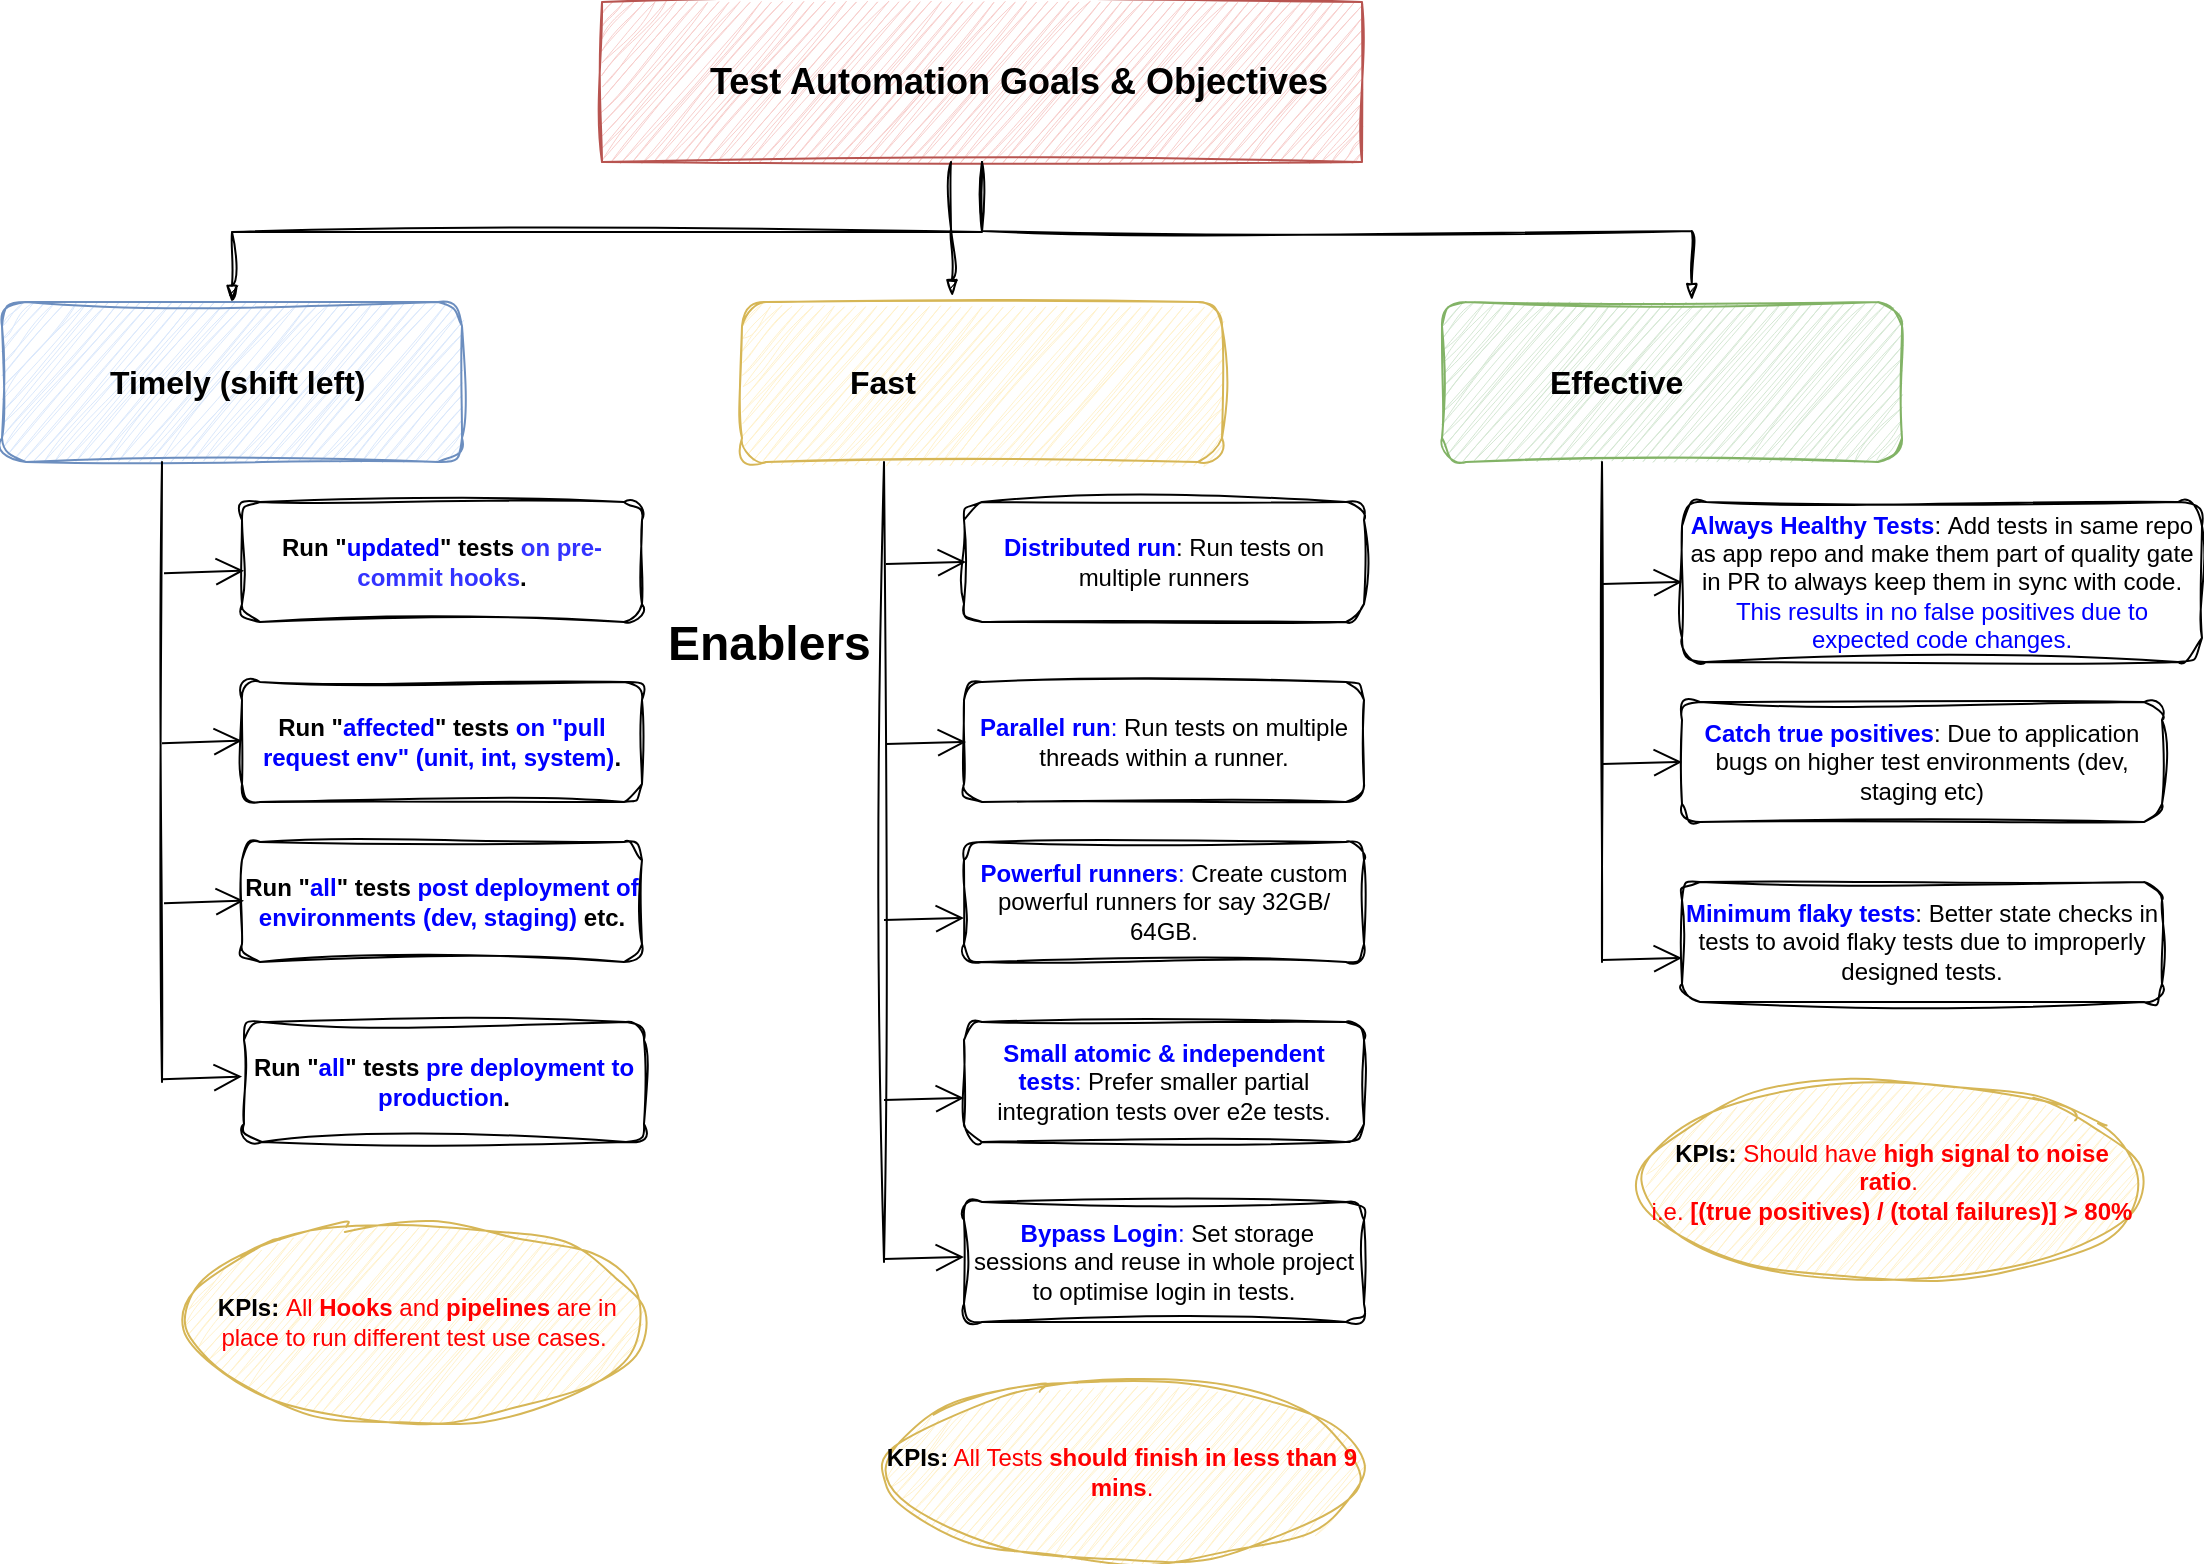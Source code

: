 <mxfile version="26.0.10">
  <diagram id="prtHgNgQTEPvFCAcTncT" name="Page-1">
    <mxGraphModel dx="655" dy="766" grid="1" gridSize="10" guides="1" tooltips="1" connect="1" arrows="1" fold="1" page="1" pageScale="1" pageWidth="827" pageHeight="1169" math="0" shadow="0">
      <root>
        <mxCell id="0" />
        <mxCell id="1" parent="0" />
        <UserObject label="&lt;font style=&quot;font-size: 18px;&quot;&gt;Test Automation Goals &amp;amp; Objectives&lt;/font&gt;" name="Tessa Miller" position="CFO" location="Office 1" email="me@example.com" placeholders="1" link="https://www.draw.io" id="dcq4-NIjGIj9vY-xPq-j-47">
          <mxCell style="label;image=https://cdn4.iconfinder.com/data/icons/online-marketing-hand-drawn-vol-2/52/goals__seo__target__mission__office__shooting__business-1024.png;whiteSpace=wrap;html=1;rounded=0;glass=0;treeMoving=1;treeFolding=1;sketch=1;curveFitting=1;jiggle=2;fillColor=#f8cecc;strokeColor=#b85450;" vertex="1" parent="1">
            <mxGeometry x="1230" y="40" width="380" height="80" as="geometry" />
          </mxCell>
        </UserObject>
        <mxCell id="dcq4-NIjGIj9vY-xPq-j-48" value="" style="endArrow=blockThin;endFill=1;fontSize=11;edgeStyle=elbowEdgeStyle;elbow=vertical;rounded=0;sketch=1;curveFitting=1;jiggle=2;" edge="1" parent="1" source="dcq4-NIjGIj9vY-xPq-j-47" target="dcq4-NIjGIj9vY-xPq-j-49">
          <mxGeometry relative="1" as="geometry" />
        </mxCell>
        <UserObject label="&lt;span style=&quot;font-size: 16px;&quot;&gt;Timely (shift left)&lt;/span&gt;" name="Edward Morrison" position="Brand Manager" location="Office 2" email="me@example.com" placeholders="1" link="https://www.draw.io" id="dcq4-NIjGIj9vY-xPq-j-49">
          <mxCell style="label;image=https://cdn3.iconfinder.com/data/icons/watchify-v1-0-80px/80/arrow-left-80px-1024.png;whiteSpace=wrap;html=1;rounded=1;glass=0;treeFolding=1;treeMoving=1;sketch=1;curveFitting=1;jiggle=2;fillColor=#dae8fc;strokeColor=#6c8ebf;shadow=0;align=left;movable=1;resizable=1;rotatable=1;deletable=1;editable=1;locked=0;connectable=1;" vertex="1" parent="1">
            <mxGeometry x="930" y="190" width="230" height="80" as="geometry" />
          </mxCell>
        </UserObject>
        <mxCell id="dcq4-NIjGIj9vY-xPq-j-50" value="" style="endArrow=blockThin;endFill=1;fontSize=11;edgeStyle=elbowEdgeStyle;elbow=vertical;rounded=0;sketch=1;curveFitting=1;jiggle=2;entryX=0.438;entryY=-0.037;entryDx=0;entryDy=0;entryPerimeter=0;" edge="1" parent="1" target="dcq4-NIjGIj9vY-xPq-j-51">
          <mxGeometry relative="1" as="geometry">
            <mxPoint x="1404.5" y="120" as="sourcePoint" />
            <mxPoint x="1404.5" y="180" as="targetPoint" />
          </mxGeometry>
        </mxCell>
        <UserObject label="&lt;font style=&quot;font-size: 16px;&quot;&gt;Fast&lt;/font&gt;" name="Evan Valet" position="HR Director" location="Office 4" email="me@example.com" placeholders="1" link="https://www.draw.io" id="dcq4-NIjGIj9vY-xPq-j-51">
          <mxCell style="label;image=https://cdn4.iconfinder.com/data/icons/doodle-5/155/rocket-1024.png;html=1;rounded=1;glass=0;treeFolding=1;treeMoving=1;sketch=1;curveFitting=1;jiggle=2;fillColor=#fff2cc;strokeColor=#d6b656;" vertex="1" parent="1">
            <mxGeometry x="1300" y="190" width="240" height="80" as="geometry" />
          </mxCell>
        </UserObject>
        <mxCell id="dcq4-NIjGIj9vY-xPq-j-52" value="" style="endArrow=blockThin;endFill=1;fontSize=11;edgeStyle=elbowEdgeStyle;elbow=vertical;rounded=0;sketch=1;curveFitting=1;jiggle=2;entryX=0.543;entryY=-0.012;entryDx=0;entryDy=0;entryPerimeter=0;" edge="1" parent="1" source="dcq4-NIjGIj9vY-xPq-j-47" target="dcq4-NIjGIj9vY-xPq-j-53">
          <mxGeometry relative="1" as="geometry">
            <mxPoint x="1730" y="190" as="targetPoint" />
          </mxGeometry>
        </mxCell>
        <UserObject label="&lt;font style=&quot;font-size: 16px;&quot;&gt;Effective&lt;/font&gt;" name="Alison Donovan" position="System Admin" location="Office 3" email="me@example.com" placeholders="1" link="https://www.draw.io" id="dcq4-NIjGIj9vY-xPq-j-53">
          <mxCell style="label;image=https://cdn4.iconfinder.com/data/icons/software-and-web-technology/100/reliability-1024.png;whiteSpace=wrap;html=1;rounded=1;glass=0;sketch=1;curveFitting=1;jiggle=2;fillColor=#d5e8d4;strokeColor=#82b366;" vertex="1" parent="1">
            <mxGeometry x="1650" y="190" width="230" height="80" as="geometry" />
          </mxCell>
        </UserObject>
        <mxCell id="dcq4-NIjGIj9vY-xPq-j-54" value="&lt;b&gt;&lt;font style=&quot;color: rgb(0, 0, 255);&quot;&gt;Distributed run&lt;/font&gt;&lt;/b&gt;: Run tests on multiple runners" style="rounded=1;whiteSpace=wrap;html=1;sketch=1;curveFitting=1;jiggle=2;" vertex="1" parent="1">
          <mxGeometry x="1411" y="290" width="200" height="60" as="geometry" />
        </mxCell>
        <mxCell id="dcq4-NIjGIj9vY-xPq-j-55" value="&lt;h1 style=&quot;margin-top: 0px;&quot;&gt;Enablers&lt;/h1&gt;" style="text;html=1;whiteSpace=wrap;overflow=hidden;rounded=0;sketch=1;curveFitting=1;jiggle=2;" vertex="1" parent="1">
          <mxGeometry x="1261" y="340" width="180" height="40" as="geometry" />
        </mxCell>
        <mxCell id="dcq4-NIjGIj9vY-xPq-j-56" value="&lt;font style=&quot;color: rgb(0, 0, 255);&quot;&gt;&lt;b&gt;Parallel run&lt;/b&gt;:&lt;/font&gt; Run tests on multiple threads within a runner." style="rounded=1;whiteSpace=wrap;html=1;sketch=1;curveFitting=1;jiggle=2;" vertex="1" parent="1">
          <mxGeometry x="1411" y="380" width="200" height="60" as="geometry" />
        </mxCell>
        <mxCell id="dcq4-NIjGIj9vY-xPq-j-57" value="&lt;font style=&quot;color: rgb(0, 0, 255);&quot;&gt;&lt;b&gt;Powerful runners&lt;/b&gt;:&lt;/font&gt; Create custom powerful runners for say 32GB/ 64GB." style="rounded=1;whiteSpace=wrap;html=1;sketch=1;curveFitting=1;jiggle=2;" vertex="1" parent="1">
          <mxGeometry x="1411" y="460" width="200" height="60" as="geometry" />
        </mxCell>
        <mxCell id="dcq4-NIjGIj9vY-xPq-j-58" value="&lt;b&gt;KPIs:&lt;/b&gt; &lt;font style=&quot;color: rgb(255, 0, 0);&quot;&gt;All Tests &lt;b&gt;should finish in less than 9 mins&lt;/b&gt;.&lt;/font&gt;" style="ellipse;whiteSpace=wrap;html=1;fillColor=#fff2cc;strokeColor=#d6b656;sketch=1;curveFitting=1;jiggle=2;" vertex="1" parent="1">
          <mxGeometry x="1370" y="730" width="240" height="90" as="geometry" />
        </mxCell>
        <mxCell id="dcq4-NIjGIj9vY-xPq-j-59" value="" style="endArrow=open;endFill=1;endSize=12;html=1;rounded=0;" edge="1" parent="1">
          <mxGeometry width="160" relative="1" as="geometry">
            <mxPoint x="1372" y="411" as="sourcePoint" />
            <mxPoint x="1412" y="410" as="targetPoint" />
          </mxGeometry>
        </mxCell>
        <mxCell id="dcq4-NIjGIj9vY-xPq-j-60" value="" style="endArrow=open;endFill=1;endSize=12;html=1;rounded=0;" edge="1" parent="1">
          <mxGeometry width="160" relative="1" as="geometry">
            <mxPoint x="1372" y="321" as="sourcePoint" />
            <mxPoint x="1412" y="320" as="targetPoint" />
          </mxGeometry>
        </mxCell>
        <mxCell id="dcq4-NIjGIj9vY-xPq-j-61" value="&lt;b&gt;Run &quot;&lt;font style=&quot;color: rgb(0, 0, 255);&quot;&gt;updated&lt;/font&gt;&quot; tests &lt;font style=&quot;color: rgb(51, 51, 255);&quot;&gt;on pre-commit hooks&lt;/font&gt;.&lt;/b&gt;" style="rounded=1;whiteSpace=wrap;html=1;sketch=1;curveFitting=1;jiggle=2;" vertex="1" parent="1">
          <mxGeometry x="1050" y="290" width="200" height="60" as="geometry" />
        </mxCell>
        <mxCell id="dcq4-NIjGIj9vY-xPq-j-62" value="&lt;b&gt;Run &quot;&lt;font style=&quot;color: rgb(0, 0, 255);&quot;&gt;affected&lt;/font&gt;&quot; tests &lt;font style=&quot;color: rgb(0, 0, 255);&quot;&gt;on &quot;pull request env&quot; (unit, int, system)&lt;/font&gt;.&lt;/b&gt;" style="rounded=1;whiteSpace=wrap;html=1;sketch=1;curveFitting=1;jiggle=2;" vertex="1" parent="1">
          <mxGeometry x="1050" y="380" width="200" height="60" as="geometry" />
        </mxCell>
        <mxCell id="dcq4-NIjGIj9vY-xPq-j-63" value="&lt;b&gt;Run &quot;&lt;font style=&quot;color: rgb(0, 0, 255);&quot;&gt;all&lt;/font&gt;&quot; tests &lt;font style=&quot;color: rgb(0, 0, 255);&quot;&gt;post deployment of environments (dev, staging)&lt;/font&gt; etc.&lt;/b&gt;" style="rounded=1;whiteSpace=wrap;html=1;sketch=1;curveFitting=1;jiggle=2;" vertex="1" parent="1">
          <mxGeometry x="1050" y="460" width="200" height="60" as="geometry" />
        </mxCell>
        <mxCell id="dcq4-NIjGIj9vY-xPq-j-64" value="&lt;div&gt;&lt;b style=&quot;background-color: transparent; color: light-dark(rgb(0, 0, 0), rgb(255, 255, 255));&quot;&gt;&amp;nbsp;KPIs:&lt;/b&gt;&lt;span style=&quot;background-color: transparent; color: light-dark(rgb(0, 0, 0), rgb(255, 255, 255));&quot;&gt;&amp;nbsp;&lt;/span&gt;&lt;span style=&quot;background-color: transparent;&quot;&gt;&lt;font style=&quot;color: light-dark(rgb(255, 0, 0), rgb(255, 255, 255));&quot;&gt;All &lt;b style=&quot;&quot;&gt;Hooks&lt;/b&gt; and &lt;b style=&quot;&quot;&gt;pipelines&lt;/b&gt; are in place to run different test use cases.&lt;/font&gt;&lt;/span&gt;&lt;/div&gt;" style="ellipse;whiteSpace=wrap;html=1;fillColor=#fff2cc;strokeColor=#d6b656;sketch=1;curveFitting=1;jiggle=2;" vertex="1" parent="1">
          <mxGeometry x="1021" y="650" width="230" height="100" as="geometry" />
        </mxCell>
        <mxCell id="dcq4-NIjGIj9vY-xPq-j-65" value="&lt;b&gt;Run &quot;&lt;font style=&quot;color: rgb(0, 0, 255);&quot;&gt;all&lt;/font&gt;&quot; tests &lt;font style=&quot;color: rgb(0, 0, 255);&quot;&gt;pre&lt;/font&gt; &lt;font style=&quot;color: rgb(0, 0, 255);&quot;&gt;deployment to production&lt;/font&gt;.&lt;/b&gt;" style="rounded=1;whiteSpace=wrap;html=1;sketch=1;curveFitting=1;jiggle=2;" vertex="1" parent="1">
          <mxGeometry x="1051" y="550" width="200" height="60" as="geometry" />
        </mxCell>
        <mxCell id="dcq4-NIjGIj9vY-xPq-j-66" value="" style="endArrow=open;endFill=1;endSize=12;html=1;rounded=0;" edge="1" parent="1">
          <mxGeometry width="160" relative="1" as="geometry">
            <mxPoint x="1011" y="490.673" as="sourcePoint" />
            <mxPoint x="1051" y="489.326" as="targetPoint" />
          </mxGeometry>
        </mxCell>
        <mxCell id="dcq4-NIjGIj9vY-xPq-j-67" value="" style="endArrow=open;endFill=1;endSize=12;html=1;rounded=0;" edge="1" parent="1">
          <mxGeometry width="160" relative="1" as="geometry">
            <mxPoint x="1010" y="410.677" as="sourcePoint" />
            <mxPoint x="1050" y="409.33" as="targetPoint" />
          </mxGeometry>
        </mxCell>
        <mxCell id="dcq4-NIjGIj9vY-xPq-j-68" value="" style="endArrow=open;endFill=1;endSize=12;html=1;rounded=0;" edge="1" parent="1">
          <mxGeometry width="160" relative="1" as="geometry">
            <mxPoint x="1011" y="325.677" as="sourcePoint" />
            <mxPoint x="1051" y="324.33" as="targetPoint" />
          </mxGeometry>
        </mxCell>
        <mxCell id="dcq4-NIjGIj9vY-xPq-j-69" value="" style="endArrow=none;html=1;rounded=0;sketch=1;curveFitting=1;jiggle=2;" edge="1" parent="1">
          <mxGeometry width="50" height="50" relative="1" as="geometry">
            <mxPoint x="1010" y="580" as="sourcePoint" />
            <mxPoint x="1010" y="270" as="targetPoint" />
          </mxGeometry>
        </mxCell>
        <mxCell id="dcq4-NIjGIj9vY-xPq-j-70" value="" style="endArrow=open;endFill=1;endSize=12;html=1;rounded=0;" edge="1" parent="1">
          <mxGeometry width="160" relative="1" as="geometry">
            <mxPoint x="1010" y="578.652" as="sourcePoint" />
            <mxPoint x="1050" y="577.304" as="targetPoint" />
          </mxGeometry>
        </mxCell>
        <mxCell id="dcq4-NIjGIj9vY-xPq-j-71" value="&lt;b&gt;KPIs:&lt;/b&gt;&amp;nbsp;&lt;font color=&quot;#ff0000&quot;&gt;Should have&lt;b&gt; high signal to noise ratio&lt;/b&gt;.&amp;nbsp;&lt;/font&gt;&lt;div&gt;&lt;font color=&quot;#ff0000&quot;&gt;i.e. &lt;b&gt;[(true positives) / (total failures)] &amp;gt; 80%&lt;/b&gt;&lt;/font&gt;&lt;/div&gt;" style="ellipse;whiteSpace=wrap;html=1;fillColor=#fff2cc;strokeColor=#d6b656;sketch=1;curveFitting=1;jiggle=2;" vertex="1" parent="1">
          <mxGeometry x="1750" y="580" width="250" height="100" as="geometry" />
        </mxCell>
        <mxCell id="dcq4-NIjGIj9vY-xPq-j-72" value="&lt;font style=&quot;color: rgb(0, 0, 255);&quot;&gt;&lt;b&gt;Small atomic &amp;amp; independent tests&lt;/b&gt;:&lt;/font&gt;&amp;nbsp;Prefer smaller partial integration tests over e2e tests." style="rounded=1;whiteSpace=wrap;html=1;sketch=1;curveFitting=1;jiggle=2;" vertex="1" parent="1">
          <mxGeometry x="1411" y="550" width="200" height="60" as="geometry" />
        </mxCell>
        <mxCell id="dcq4-NIjGIj9vY-xPq-j-73" value="" style="endArrow=open;endFill=1;endSize=12;html=1;rounded=0;" edge="1" parent="1">
          <mxGeometry width="160" relative="1" as="geometry">
            <mxPoint x="1371" y="589" as="sourcePoint" />
            <mxPoint x="1411" y="588" as="targetPoint" />
          </mxGeometry>
        </mxCell>
        <mxCell id="dcq4-NIjGIj9vY-xPq-j-74" value="" style="endArrow=none;html=1;rounded=0;sketch=1;curveFitting=1;jiggle=2;" edge="1" parent="1">
          <mxGeometry width="50" height="50" relative="1" as="geometry">
            <mxPoint x="1371" y="670" as="sourcePoint" />
            <mxPoint x="1371" y="270" as="targetPoint" />
          </mxGeometry>
        </mxCell>
        <mxCell id="dcq4-NIjGIj9vY-xPq-j-75" value="" style="endArrow=open;endFill=1;endSize=12;html=1;rounded=0;" edge="1" parent="1">
          <mxGeometry width="160" relative="1" as="geometry">
            <mxPoint x="1371" y="499" as="sourcePoint" />
            <mxPoint x="1411" y="498" as="targetPoint" />
          </mxGeometry>
        </mxCell>
        <mxCell id="dcq4-NIjGIj9vY-xPq-j-76" value="&lt;font style=&quot;color: rgb(0, 0, 255);&quot;&gt;&lt;b&gt;&amp;nbsp;Bypass Login&lt;/b&gt;:&lt;/font&gt;&amp;nbsp;Set storage sessions and reuse in whole project to optimise login in tests." style="rounded=1;whiteSpace=wrap;html=1;sketch=1;curveFitting=1;jiggle=2;" vertex="1" parent="1">
          <mxGeometry x="1411" y="640" width="200" height="60" as="geometry" />
        </mxCell>
        <mxCell id="dcq4-NIjGIj9vY-xPq-j-77" value="" style="endArrow=open;endFill=1;endSize=12;html=1;rounded=0;" edge="1" parent="1">
          <mxGeometry width="160" relative="1" as="geometry">
            <mxPoint x="1371" y="668.5" as="sourcePoint" />
            <mxPoint x="1411" y="667.5" as="targetPoint" />
          </mxGeometry>
        </mxCell>
        <mxCell id="dcq4-NIjGIj9vY-xPq-j-78" value="&lt;b&gt;&lt;font style=&quot;color: rgb(0, 0, 255);&quot;&gt;Always Healthy Tests&lt;/font&gt;&lt;/b&gt;:&amp;nbsp;Add tests in same repo as app repo and make them part of quality gate in PR to always keep them in sync with code. &lt;font style=&quot;color: rgb(0, 0, 255);&quot;&gt;This results in&amp;nbsp;&lt;/font&gt;&lt;font style=&quot;color: rgb(0, 0, 255);&quot;&gt;no false positives due to expecte&lt;/font&gt;&lt;font style=&quot;color: rgb(0, 0, 255);&quot;&gt;d code changes.&lt;/font&gt;" style="rounded=1;whiteSpace=wrap;html=1;sketch=1;curveFitting=1;jiggle=2;" vertex="1" parent="1">
          <mxGeometry x="1770" y="290" width="260" height="80" as="geometry" />
        </mxCell>
        <mxCell id="dcq4-NIjGIj9vY-xPq-j-79" value="&lt;b&gt;&lt;font style=&quot;color: rgb(0, 0, 255);&quot;&gt;Catch true positives&lt;/font&gt;&lt;/b&gt;: Due to application bugs on higher test environments (dev, staging etc)" style="rounded=1;whiteSpace=wrap;html=1;sketch=1;curveFitting=1;jiggle=2;" vertex="1" parent="1">
          <mxGeometry x="1770" y="390" width="240" height="60" as="geometry" />
        </mxCell>
        <mxCell id="dcq4-NIjGIj9vY-xPq-j-80" value="&lt;b&gt;&lt;font style=&quot;color: rgb(0, 0, 255);&quot;&gt;Minimum flaky tests&lt;/font&gt;&lt;/b&gt;: Better state checks in tests to avoid flaky tests due to improperly designed tests." style="rounded=1;whiteSpace=wrap;html=1;sketch=1;curveFitting=1;jiggle=2;" vertex="1" parent="1">
          <mxGeometry x="1770" y="480" width="240" height="60" as="geometry" />
        </mxCell>
        <mxCell id="dcq4-NIjGIj9vY-xPq-j-81" value="" style="endArrow=open;endFill=1;endSize=12;html=1;rounded=0;" edge="1" parent="1">
          <mxGeometry width="160" relative="1" as="geometry">
            <mxPoint x="1730" y="519" as="sourcePoint" />
            <mxPoint x="1770" y="518" as="targetPoint" />
          </mxGeometry>
        </mxCell>
        <mxCell id="dcq4-NIjGIj9vY-xPq-j-82" value="" style="endArrow=open;endFill=1;endSize=12;html=1;rounded=0;" edge="1" parent="1">
          <mxGeometry width="160" relative="1" as="geometry">
            <mxPoint x="1730" y="421" as="sourcePoint" />
            <mxPoint x="1770" y="420" as="targetPoint" />
          </mxGeometry>
        </mxCell>
        <mxCell id="dcq4-NIjGIj9vY-xPq-j-83" value="" style="endArrow=open;endFill=1;endSize=12;html=1;rounded=0;" edge="1" parent="1">
          <mxGeometry width="160" relative="1" as="geometry">
            <mxPoint x="1730" y="331" as="sourcePoint" />
            <mxPoint x="1770" y="330" as="targetPoint" />
          </mxGeometry>
        </mxCell>
        <mxCell id="dcq4-NIjGIj9vY-xPq-j-84" value="" style="endArrow=none;html=1;rounded=0;sketch=1;curveFitting=1;jiggle=2;" edge="1" parent="1">
          <mxGeometry width="50" height="50" relative="1" as="geometry">
            <mxPoint x="1730" y="520" as="sourcePoint" />
            <mxPoint x="1730" y="270" as="targetPoint" />
          </mxGeometry>
        </mxCell>
      </root>
    </mxGraphModel>
  </diagram>
</mxfile>
